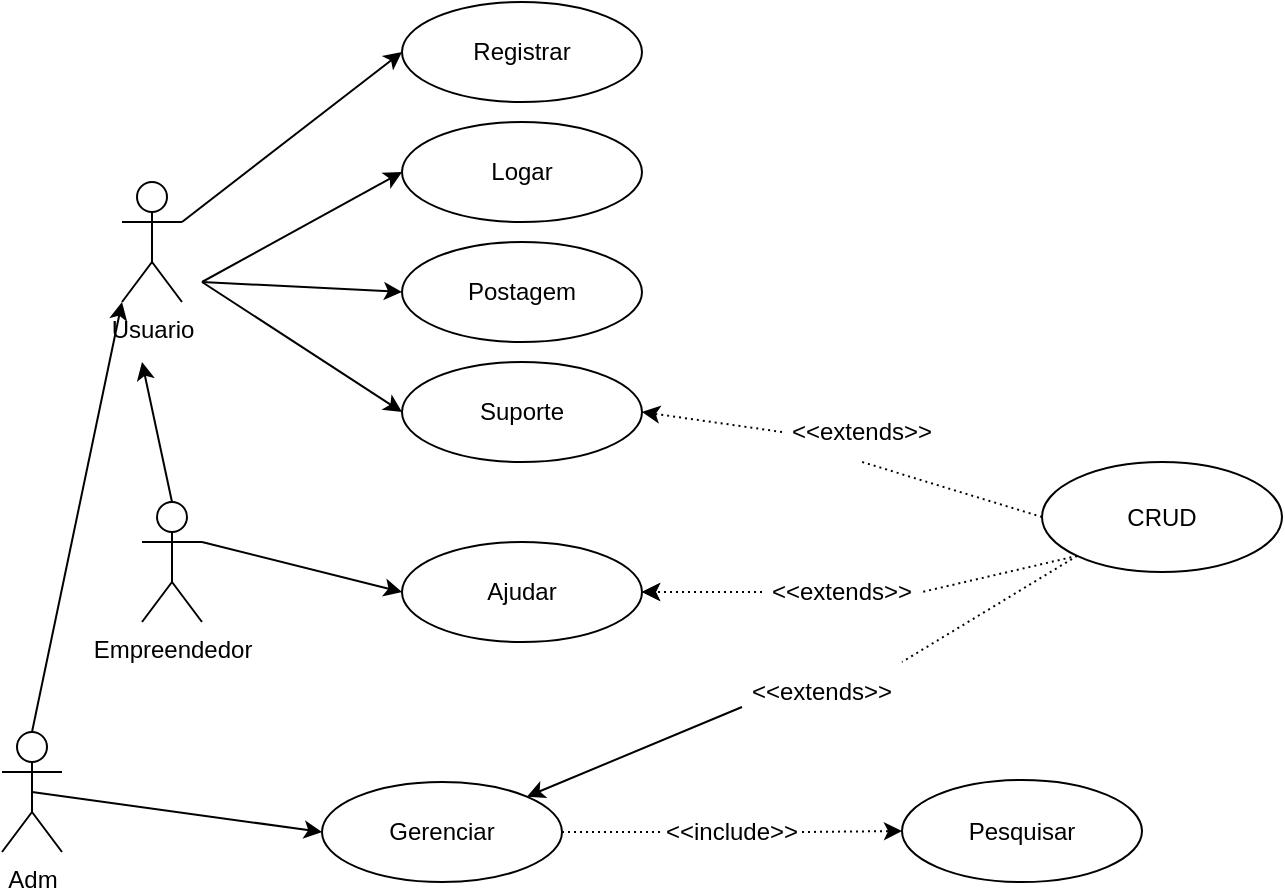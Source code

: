 <mxfile version="20.0.1" type="github">
  <diagram id="C5RBs43oDa-KdzZeNtuy" name="Page-1">
    <mxGraphModel dx="868" dy="488" grid="1" gridSize="10" guides="1" tooltips="1" connect="1" arrows="1" fold="1" page="1" pageScale="1" pageWidth="827" pageHeight="1169" math="0" shadow="0">
      <root>
        <mxCell id="WIyWlLk6GJQsqaUBKTNV-0" />
        <mxCell id="WIyWlLk6GJQsqaUBKTNV-1" parent="WIyWlLk6GJQsqaUBKTNV-0" />
        <mxCell id="YiZLs2Q_2h2SkTpLtw9B-10" value="Usuario" style="shape=umlActor;verticalLabelPosition=bottom;verticalAlign=top;html=1;outlineConnect=0;" parent="WIyWlLk6GJQsqaUBKTNV-1" vertex="1">
          <mxGeometry x="120" y="200" width="30" height="60" as="geometry" />
        </mxCell>
        <mxCell id="YiZLs2Q_2h2SkTpLtw9B-11" value="Adm" style="shape=umlActor;verticalLabelPosition=bottom;verticalAlign=top;html=1;outlineConnect=0;" parent="WIyWlLk6GJQsqaUBKTNV-1" vertex="1">
          <mxGeometry x="60" y="475" width="30" height="60" as="geometry" />
        </mxCell>
        <mxCell id="YiZLs2Q_2h2SkTpLtw9B-13" value="Registrar" style="ellipse;whiteSpace=wrap;html=1;verticalAlign=middle;align=center;" parent="WIyWlLk6GJQsqaUBKTNV-1" vertex="1">
          <mxGeometry x="260" y="110" width="120" height="50" as="geometry" />
        </mxCell>
        <mxCell id="YiZLs2Q_2h2SkTpLtw9B-18" value="Logar" style="ellipse;whiteSpace=wrap;html=1;" parent="WIyWlLk6GJQsqaUBKTNV-1" vertex="1">
          <mxGeometry x="260" y="170" width="120" height="50" as="geometry" />
        </mxCell>
        <mxCell id="YiZLs2Q_2h2SkTpLtw9B-22" value="Postagem" style="ellipse;whiteSpace=wrap;html=1;" parent="WIyWlLk6GJQsqaUBKTNV-1" vertex="1">
          <mxGeometry x="260" y="230" width="120" height="50" as="geometry" />
        </mxCell>
        <mxCell id="YiZLs2Q_2h2SkTpLtw9B-27" value="Suporte" style="ellipse;whiteSpace=wrap;html=1;" parent="WIyWlLk6GJQsqaUBKTNV-1" vertex="1">
          <mxGeometry x="260" y="290" width="120" height="50" as="geometry" />
        </mxCell>
        <mxCell id="YiZLs2Q_2h2SkTpLtw9B-28" value="Empreendedor" style="shape=umlActor;verticalLabelPosition=bottom;verticalAlign=top;html=1;outlineConnect=0;" parent="WIyWlLk6GJQsqaUBKTNV-1" vertex="1">
          <mxGeometry x="130" y="360" width="30" height="60" as="geometry" />
        </mxCell>
        <mxCell id="YiZLs2Q_2h2SkTpLtw9B-33" value="" style="endArrow=classic;html=1;rounded=0;exitX=0.5;exitY=0;exitDx=0;exitDy=0;exitPerimeter=0;entryX=0;entryY=1;entryDx=0;entryDy=0;entryPerimeter=0;" parent="WIyWlLk6GJQsqaUBKTNV-1" source="YiZLs2Q_2h2SkTpLtw9B-11" target="YiZLs2Q_2h2SkTpLtw9B-10" edge="1">
          <mxGeometry width="50" height="50" relative="1" as="geometry">
            <mxPoint x="60" y="420" as="sourcePoint" />
            <mxPoint x="110" y="290" as="targetPoint" />
          </mxGeometry>
        </mxCell>
        <mxCell id="YiZLs2Q_2h2SkTpLtw9B-36" value="" style="endArrow=classic;html=1;rounded=0;entryX=0;entryY=0.5;entryDx=0;entryDy=0;exitX=1;exitY=0.333;exitDx=0;exitDy=0;exitPerimeter=0;" parent="WIyWlLk6GJQsqaUBKTNV-1" source="YiZLs2Q_2h2SkTpLtw9B-10" target="YiZLs2Q_2h2SkTpLtw9B-13" edge="1">
          <mxGeometry width="50" height="50" relative="1" as="geometry">
            <mxPoint x="160" y="225" as="sourcePoint" />
            <mxPoint x="210" y="175" as="targetPoint" />
          </mxGeometry>
        </mxCell>
        <mxCell id="YiZLs2Q_2h2SkTpLtw9B-37" value="" style="endArrow=classic;html=1;rounded=0;entryX=0;entryY=0.5;entryDx=0;entryDy=0;" parent="WIyWlLk6GJQsqaUBKTNV-1" target="YiZLs2Q_2h2SkTpLtw9B-18" edge="1">
          <mxGeometry width="50" height="50" relative="1" as="geometry">
            <mxPoint x="160" y="250" as="sourcePoint" />
            <mxPoint x="210" y="200" as="targetPoint" />
            <Array as="points" />
          </mxGeometry>
        </mxCell>
        <mxCell id="YiZLs2Q_2h2SkTpLtw9B-38" value="" style="endArrow=classic;html=1;rounded=0;entryX=0;entryY=0.5;entryDx=0;entryDy=0;" parent="WIyWlLk6GJQsqaUBKTNV-1" target="YiZLs2Q_2h2SkTpLtw9B-22" edge="1">
          <mxGeometry width="50" height="50" relative="1" as="geometry">
            <mxPoint x="160" y="250" as="sourcePoint" />
            <mxPoint x="210" y="200" as="targetPoint" />
          </mxGeometry>
        </mxCell>
        <mxCell id="YiZLs2Q_2h2SkTpLtw9B-39" value="" style="endArrow=classic;html=1;rounded=0;entryX=0;entryY=0.5;entryDx=0;entryDy=0;" parent="WIyWlLk6GJQsqaUBKTNV-1" target="YiZLs2Q_2h2SkTpLtw9B-27" edge="1">
          <mxGeometry width="50" height="50" relative="1" as="geometry">
            <mxPoint x="160" y="250" as="sourcePoint" />
            <mxPoint x="430" y="300" as="targetPoint" />
          </mxGeometry>
        </mxCell>
        <mxCell id="YiZLs2Q_2h2SkTpLtw9B-40" value="Ajudar" style="ellipse;whiteSpace=wrap;html=1;" parent="WIyWlLk6GJQsqaUBKTNV-1" vertex="1">
          <mxGeometry x="260" y="380" width="120" height="50" as="geometry" />
        </mxCell>
        <mxCell id="YiZLs2Q_2h2SkTpLtw9B-41" value="" style="endArrow=classic;html=1;rounded=0;exitX=1;exitY=0.333;exitDx=0;exitDy=0;exitPerimeter=0;entryX=0;entryY=0.5;entryDx=0;entryDy=0;" parent="WIyWlLk6GJQsqaUBKTNV-1" source="YiZLs2Q_2h2SkTpLtw9B-28" target="YiZLs2Q_2h2SkTpLtw9B-40" edge="1">
          <mxGeometry width="50" height="50" relative="1" as="geometry">
            <mxPoint x="380" y="350" as="sourcePoint" />
            <mxPoint x="430" y="300" as="targetPoint" />
          </mxGeometry>
        </mxCell>
        <mxCell id="YiZLs2Q_2h2SkTpLtw9B-42" value="Gerenciar" style="ellipse;whiteSpace=wrap;html=1;" parent="WIyWlLk6GJQsqaUBKTNV-1" vertex="1">
          <mxGeometry x="220" y="500" width="120" height="50" as="geometry" />
        </mxCell>
        <mxCell id="YiZLs2Q_2h2SkTpLtw9B-43" value="" style="endArrow=classic;html=1;rounded=0;exitX=0.5;exitY=0;exitDx=0;exitDy=0;exitPerimeter=0;" parent="WIyWlLk6GJQsqaUBKTNV-1" source="YiZLs2Q_2h2SkTpLtw9B-28" edge="1">
          <mxGeometry width="50" height="50" relative="1" as="geometry">
            <mxPoint x="380" y="410" as="sourcePoint" />
            <mxPoint x="130" y="290" as="targetPoint" />
          </mxGeometry>
        </mxCell>
        <mxCell id="YiZLs2Q_2h2SkTpLtw9B-44" value="" style="endArrow=classic;html=1;rounded=0;exitX=0.5;exitY=0.5;exitDx=0;exitDy=0;exitPerimeter=0;entryX=0;entryY=0.5;entryDx=0;entryDy=0;" parent="WIyWlLk6GJQsqaUBKTNV-1" source="YiZLs2Q_2h2SkTpLtw9B-11" target="YiZLs2Q_2h2SkTpLtw9B-42" edge="1">
          <mxGeometry width="50" height="50" relative="1" as="geometry">
            <mxPoint x="380" y="410" as="sourcePoint" />
            <mxPoint x="430" y="360" as="targetPoint" />
          </mxGeometry>
        </mxCell>
        <mxCell id="YiZLs2Q_2h2SkTpLtw9B-51" value="Pesquisar" style="ellipse;whiteSpace=wrap;html=1;" parent="WIyWlLk6GJQsqaUBKTNV-1" vertex="1">
          <mxGeometry x="510" y="499" width="120" height="51" as="geometry" />
        </mxCell>
        <mxCell id="YiZLs2Q_2h2SkTpLtw9B-52" value="CRUD" style="ellipse;whiteSpace=wrap;html=1;" parent="WIyWlLk6GJQsqaUBKTNV-1" vertex="1">
          <mxGeometry x="580" y="340" width="120" height="55" as="geometry" />
        </mxCell>
        <mxCell id="YiZLs2Q_2h2SkTpLtw9B-54" value="" style="endArrow=classic;html=1;rounded=0;dashed=1;dashPattern=1 2;entryX=1;entryY=0.5;entryDx=0;entryDy=0;exitX=0;exitY=0.5;exitDx=0;exitDy=0;startArrow=none;" parent="WIyWlLk6GJQsqaUBKTNV-1" source="YiZLs2Q_2h2SkTpLtw9B-56" target="YiZLs2Q_2h2SkTpLtw9B-27" edge="1">
          <mxGeometry width="50" height="50" relative="1" as="geometry">
            <mxPoint x="380" y="470" as="sourcePoint" />
            <mxPoint x="430" y="420" as="targetPoint" />
          </mxGeometry>
        </mxCell>
        <mxCell id="YiZLs2Q_2h2SkTpLtw9B-55" value="" style="endArrow=classic;html=1;rounded=0;dashed=1;dashPattern=1 2;exitX=0;exitY=0.5;exitDx=0;exitDy=0;entryX=1;entryY=0.5;entryDx=0;entryDy=0;startArrow=none;" parent="WIyWlLk6GJQsqaUBKTNV-1" source="YiZLs2Q_2h2SkTpLtw9B-58" target="YiZLs2Q_2h2SkTpLtw9B-40" edge="1">
          <mxGeometry width="50" height="50" relative="1" as="geometry">
            <mxPoint x="380" y="470" as="sourcePoint" />
            <mxPoint x="430" y="420" as="targetPoint" />
          </mxGeometry>
        </mxCell>
        <mxCell id="YiZLs2Q_2h2SkTpLtw9B-56" value="&amp;lt;&amp;lt;extends&amp;gt;&amp;gt;" style="text;html=1;strokeColor=none;fillColor=none;align=center;verticalAlign=middle;whiteSpace=wrap;rounded=0;" parent="WIyWlLk6GJQsqaUBKTNV-1" vertex="1">
          <mxGeometry x="450" y="310" width="80" height="30" as="geometry" />
        </mxCell>
        <mxCell id="YiZLs2Q_2h2SkTpLtw9B-57" value="" style="endArrow=none;html=1;rounded=0;dashed=1;dashPattern=1 2;entryX=0.5;entryY=1;entryDx=0;entryDy=0;exitX=0;exitY=0.5;exitDx=0;exitDy=0;" parent="WIyWlLk6GJQsqaUBKTNV-1" source="YiZLs2Q_2h2SkTpLtw9B-52" target="YiZLs2Q_2h2SkTpLtw9B-56" edge="1">
          <mxGeometry width="50" height="50" relative="1" as="geometry">
            <mxPoint x="540" y="337.5" as="sourcePoint" />
            <mxPoint x="380" y="315" as="targetPoint" />
          </mxGeometry>
        </mxCell>
        <mxCell id="YiZLs2Q_2h2SkTpLtw9B-60" value="" style="edgeStyle=orthogonalEdgeStyle;rounded=0;orthogonalLoop=1;jettySize=auto;html=1;dashed=1;dashPattern=1 2;" parent="WIyWlLk6GJQsqaUBKTNV-1" source="YiZLs2Q_2h2SkTpLtw9B-58" target="YiZLs2Q_2h2SkTpLtw9B-40" edge="1">
          <mxGeometry relative="1" as="geometry" />
        </mxCell>
        <mxCell id="YiZLs2Q_2h2SkTpLtw9B-58" value="&amp;lt;&amp;lt;extends&amp;gt;&amp;gt;" style="text;html=1;strokeColor=none;fillColor=none;align=center;verticalAlign=middle;whiteSpace=wrap;rounded=0;" parent="WIyWlLk6GJQsqaUBKTNV-1" vertex="1">
          <mxGeometry x="440" y="390" width="80" height="30" as="geometry" />
        </mxCell>
        <mxCell id="YiZLs2Q_2h2SkTpLtw9B-59" value="" style="endArrow=none;html=1;rounded=0;dashed=1;dashPattern=1 2;exitX=0;exitY=1;exitDx=0;exitDy=0;entryX=1;entryY=0.5;entryDx=0;entryDy=0;" parent="WIyWlLk6GJQsqaUBKTNV-1" source="YiZLs2Q_2h2SkTpLtw9B-52" target="YiZLs2Q_2h2SkTpLtw9B-58" edge="1">
          <mxGeometry width="50" height="50" relative="1" as="geometry">
            <mxPoint x="587.186" y="411.766" as="sourcePoint" />
            <mxPoint x="380" y="405" as="targetPoint" />
          </mxGeometry>
        </mxCell>
        <mxCell id="YiZLs2Q_2h2SkTpLtw9B-62" value="" style="endArrow=classic;html=1;rounded=0;dashed=1;dashPattern=1 2;entryX=0;entryY=0.5;entryDx=0;entryDy=0;exitX=1;exitY=0.5;exitDx=0;exitDy=0;startArrow=none;" parent="WIyWlLk6GJQsqaUBKTNV-1" source="YiZLs2Q_2h2SkTpLtw9B-46" target="YiZLs2Q_2h2SkTpLtw9B-51" edge="1">
          <mxGeometry width="50" height="50" relative="1" as="geometry">
            <mxPoint x="380" y="530" as="sourcePoint" />
            <mxPoint x="430" y="480" as="targetPoint" />
            <Array as="points" />
          </mxGeometry>
        </mxCell>
        <mxCell id="YiZLs2Q_2h2SkTpLtw9B-46" value="&amp;lt;&amp;lt;include&amp;gt;&amp;gt;" style="text;html=1;strokeColor=none;fillColor=none;align=center;verticalAlign=middle;whiteSpace=wrap;rounded=0;rotation=0;" parent="WIyWlLk6GJQsqaUBKTNV-1" vertex="1">
          <mxGeometry x="390" y="510" width="70" height="30" as="geometry" />
        </mxCell>
        <mxCell id="YiZLs2Q_2h2SkTpLtw9B-63" value="" style="endArrow=none;html=1;rounded=0;dashed=1;dashPattern=1 2;entryX=0;entryY=0.5;entryDx=0;entryDy=0;exitX=1;exitY=0.5;exitDx=0;exitDy=0;" parent="WIyWlLk6GJQsqaUBKTNV-1" source="YiZLs2Q_2h2SkTpLtw9B-42" target="YiZLs2Q_2h2SkTpLtw9B-46" edge="1">
          <mxGeometry width="50" height="50" relative="1" as="geometry">
            <mxPoint x="340" y="525" as="sourcePoint" />
            <mxPoint x="530" y="515.5" as="targetPoint" />
            <Array as="points" />
          </mxGeometry>
        </mxCell>
        <mxCell id="SzJWAZGeOMJifV-6WEqR-2" value="&amp;lt;&amp;lt;extends&amp;gt;&amp;gt;" style="text;html=1;strokeColor=none;fillColor=none;align=center;verticalAlign=middle;whiteSpace=wrap;rounded=0;" vertex="1" parent="WIyWlLk6GJQsqaUBKTNV-1">
          <mxGeometry x="430" y="440" width="80" height="30" as="geometry" />
        </mxCell>
        <mxCell id="SzJWAZGeOMJifV-6WEqR-3" value="" style="endArrow=classic;html=1;rounded=0;entryX=1;entryY=0;entryDx=0;entryDy=0;exitX=0;exitY=0.75;exitDx=0;exitDy=0;" edge="1" parent="WIyWlLk6GJQsqaUBKTNV-1" source="SzJWAZGeOMJifV-6WEqR-2" target="YiZLs2Q_2h2SkTpLtw9B-42">
          <mxGeometry width="50" height="50" relative="1" as="geometry">
            <mxPoint x="390" y="480" as="sourcePoint" />
            <mxPoint x="440" y="430" as="targetPoint" />
          </mxGeometry>
        </mxCell>
        <mxCell id="SzJWAZGeOMJifV-6WEqR-5" value="" style="endArrow=none;html=1;rounded=0;dashed=1;dashPattern=1 2;exitX=0;exitY=1;exitDx=0;exitDy=0;entryX=1;entryY=0;entryDx=0;entryDy=0;" edge="1" parent="WIyWlLk6GJQsqaUBKTNV-1" source="YiZLs2Q_2h2SkTpLtw9B-52" target="SzJWAZGeOMJifV-6WEqR-2">
          <mxGeometry width="50" height="50" relative="1" as="geometry">
            <mxPoint x="607.186" y="396.766" as="sourcePoint" />
            <mxPoint x="530" y="415" as="targetPoint" />
          </mxGeometry>
        </mxCell>
      </root>
    </mxGraphModel>
  </diagram>
</mxfile>
